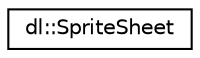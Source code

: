digraph "Graphical Class Hierarchy"
{
 // LATEX_PDF_SIZE
  edge [fontname="Helvetica",fontsize="10",labelfontname="Helvetica",labelfontsize="10"];
  node [fontname="Helvetica",fontsize="10",shape=record];
  rankdir="LR";
  Node0 [label="dl::SpriteSheet",height=0.2,width=0.4,color="black", fillcolor="white", style="filled",URL="$classdl_1_1SpriteSheet.html",tooltip=" "];
}
